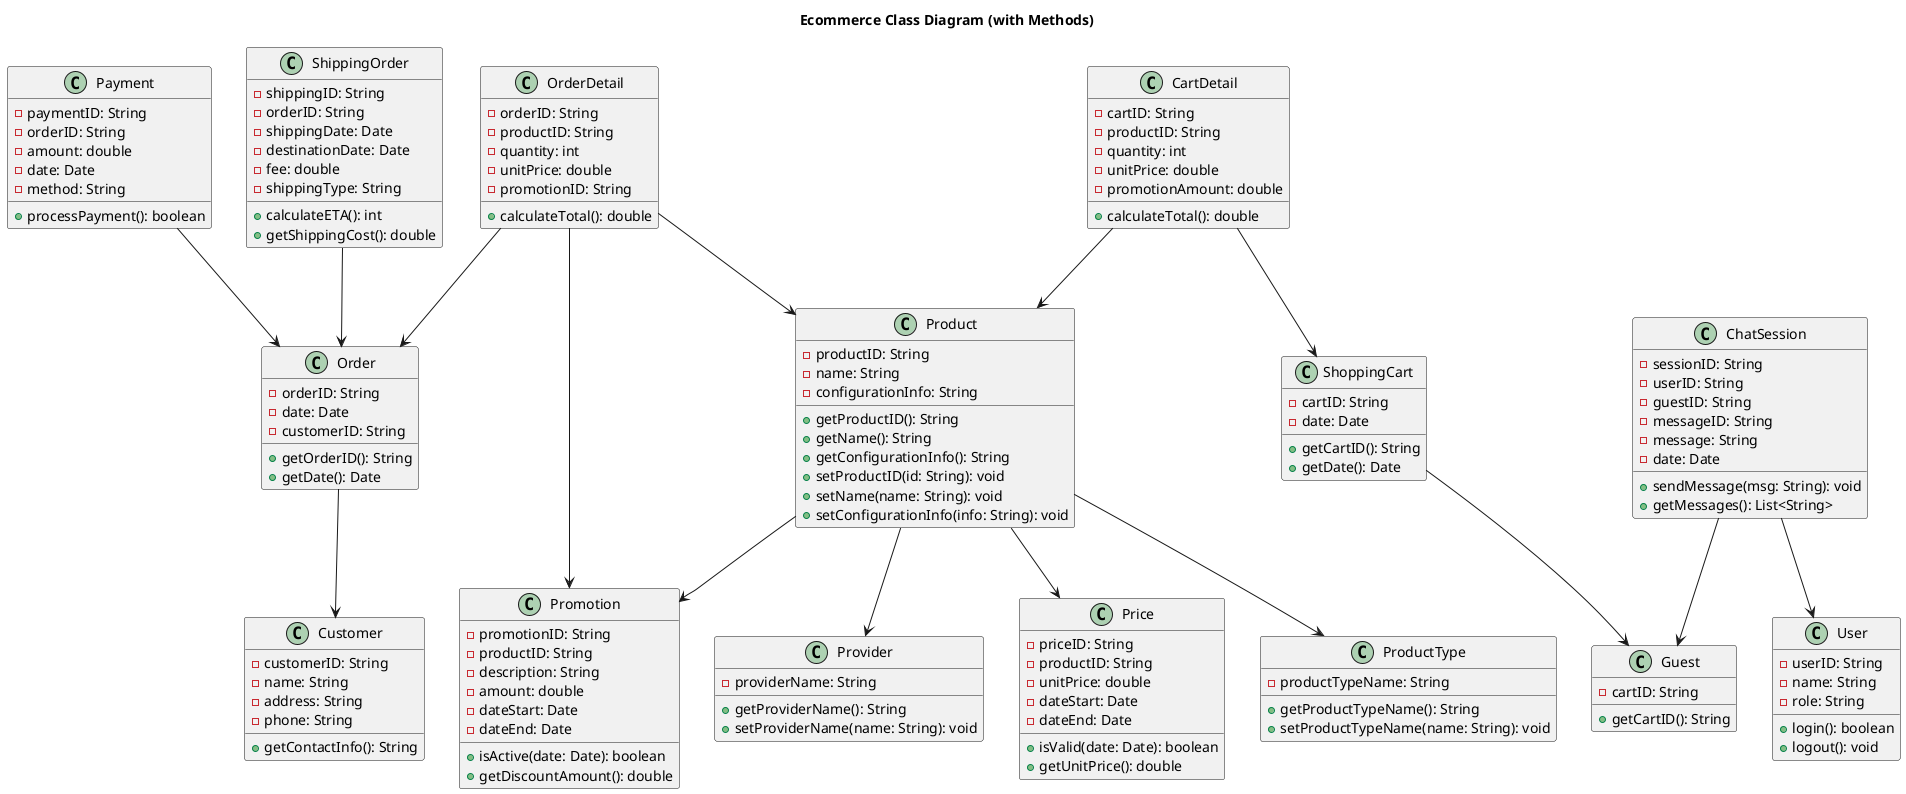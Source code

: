 @startuml
title Ecommerce Class Diagram (with Methods)

class ProductType {
  - productTypeName: String
  + getProductTypeName(): String
  + setProductTypeName(name: String): void
}

class Provider {
  - providerName: String
  + getProviderName(): String
  + setProviderName(name: String): void
}

class Product {
  - productID: String
  - name: String
  - configurationInfo: String
  + getProductID(): String
  + getName(): String
  + getConfigurationInfo(): String
  + setProductID(id: String): void
  + setName(name: String): void
  + setConfigurationInfo(info: String): void
}

class Price {
  - priceID: String
  - productID: String
  - unitPrice: double
  - dateStart: Date
  - dateEnd: Date
  + isValid(date: Date): boolean
  + getUnitPrice(): double
}

class Promotion {
  - promotionID: String
  - productID: String
  - description: String
  - amount: double
  - dateStart: Date
  - dateEnd: Date
  + isActive(date: Date): boolean
  + getDiscountAmount(): double
}

class ShoppingCart {
  - cartID: String
  - date: Date
  + getCartID(): String
  + getDate(): Date
}

class CartDetail {
  - cartID: String
  - productID: String
  - quantity: int
  - unitPrice: double
  - promotionAmount: double
  + calculateTotal(): double
}

class Order {
  - orderID: String
  - date: Date
  - customerID: String
  + getOrderID(): String
  + getDate(): Date
}

class OrderDetail {
  - orderID: String
  - productID: String
  - quantity: int
  - unitPrice: double
  - promotionID: String
  + calculateTotal(): double
}

class Payment {
  - paymentID: String
  - orderID: String
  - amount: double
  - date: Date
  - method: String
  + processPayment(): boolean
}

class ShippingOrder {
  - shippingID: String
  - orderID: String
  - shippingDate: Date
  - destinationDate: Date
  - fee: double
  - shippingType: String
  + calculateETA(): int
  + getShippingCost(): double
}

class Customer {
  - customerID: String
  - name: String
  - address: String
  - phone: String
  + getContactInfo(): String
}

class Guest {
  - cartID: String
  + getCartID(): String
}

class User {
  - userID: String
  - name: String
  - role: String
  + login(): boolean
  + logout(): void
}

class ChatSession {
  - sessionID: String
  - userID: String
  - guestID: String
  - messageID: String
  - message: String
  - date: Date
  + sendMessage(msg: String): void
  + getMessages(): List<String>
}

' ===== RELATIONSHIPS =====
Product --> ProductType
Product --> Provider
Product --> Price
Product --> Promotion
CartDetail --> ShoppingCart
CartDetail --> Product
OrderDetail --> Order
OrderDetail --> Product
OrderDetail --> Promotion
ShoppingCart --> Guest
Order --> Customer
Payment --> Order
ShippingOrder --> Order
ChatSession --> User
ChatSession --> Guest

@enduml
